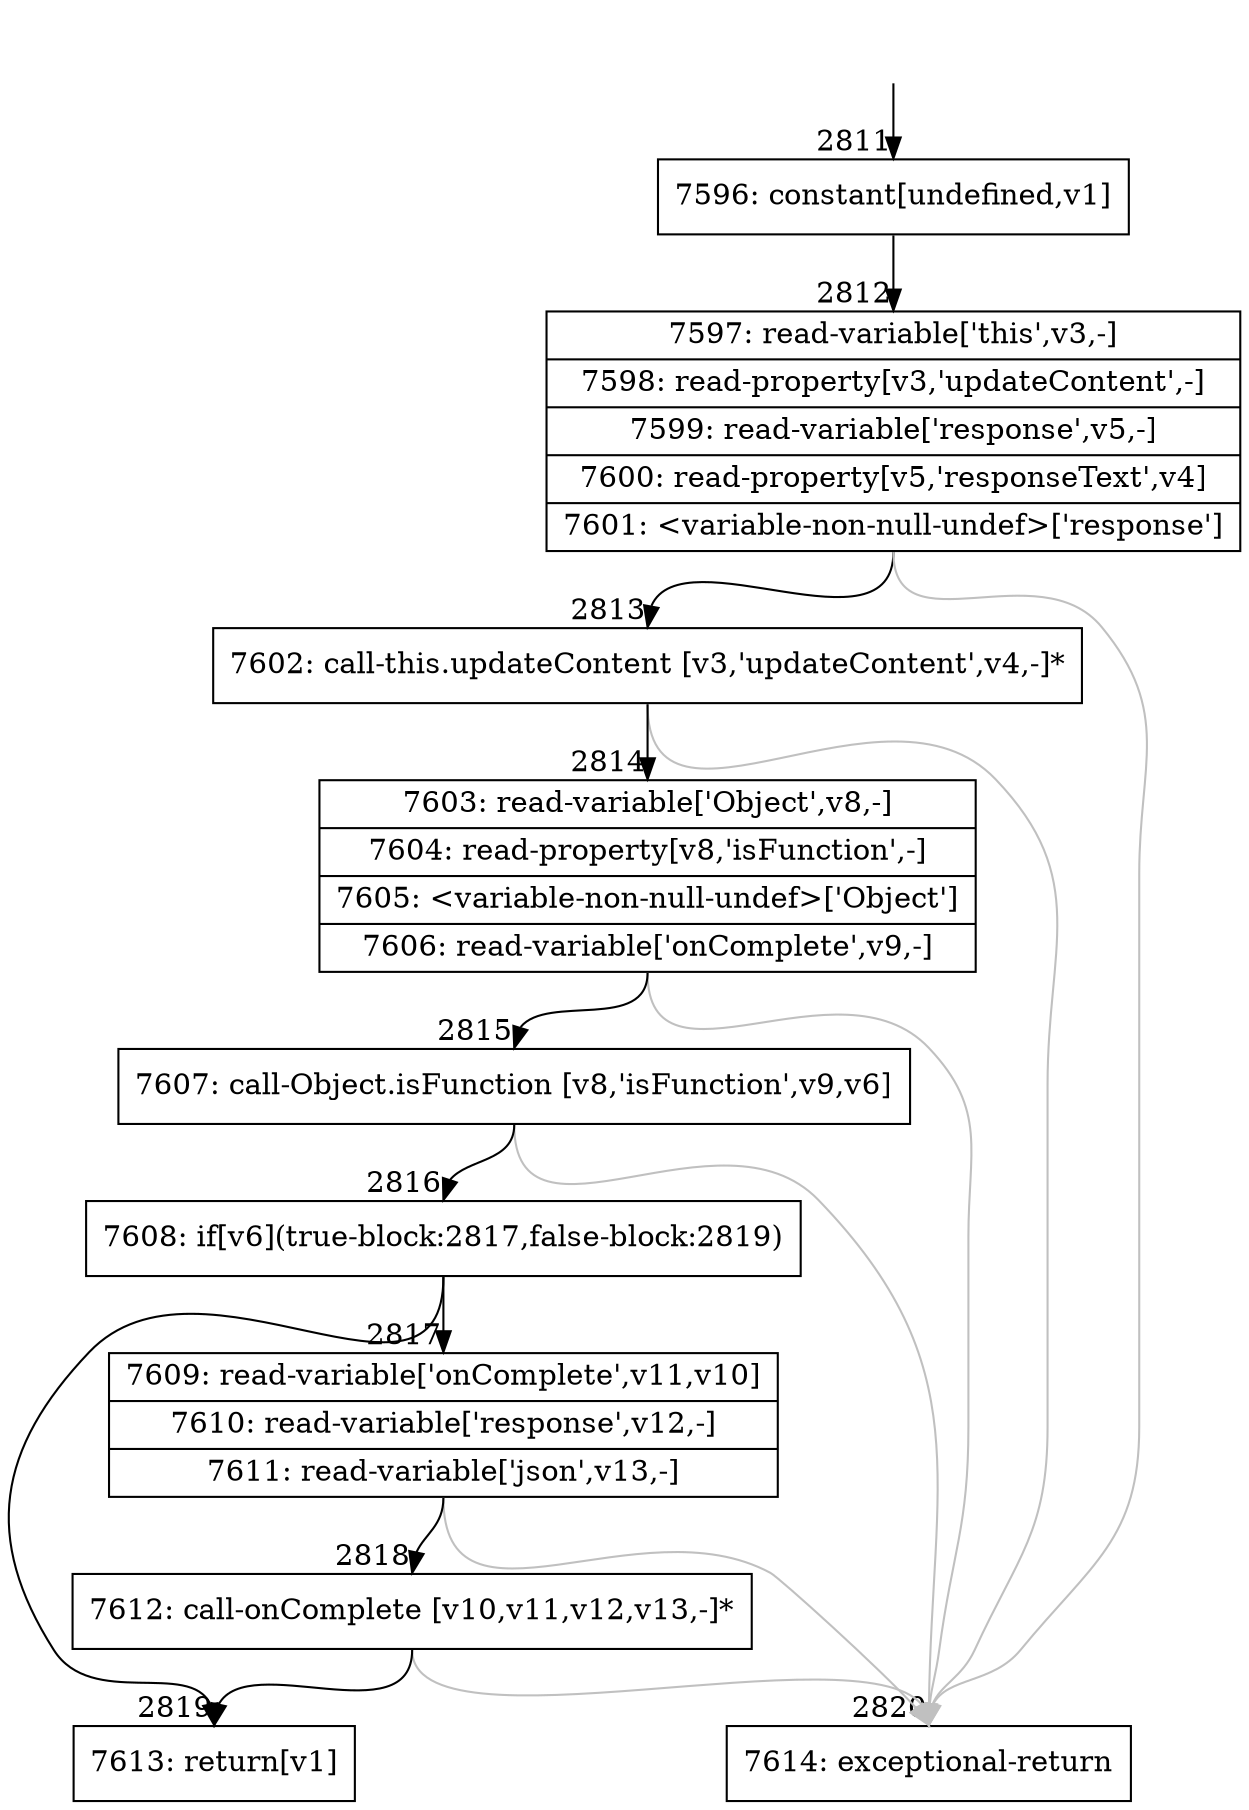 digraph {
rankdir="TD"
BB_entry252[shape=none,label=""];
BB_entry252 -> BB2811 [tailport=s, headport=n, headlabel="    2811"]
BB2811 [shape=record label="{7596: constant[undefined,v1]}" ] 
BB2811 -> BB2812 [tailport=s, headport=n, headlabel="      2812"]
BB2812 [shape=record label="{7597: read-variable['this',v3,-]|7598: read-property[v3,'updateContent',-]|7599: read-variable['response',v5,-]|7600: read-property[v5,'responseText',v4]|7601: \<variable-non-null-undef\>['response']}" ] 
BB2812 -> BB2813 [tailport=s, headport=n, headlabel="      2813"]
BB2812 -> BB2820 [tailport=s, headport=n, color=gray, headlabel="      2820"]
BB2813 [shape=record label="{7602: call-this.updateContent [v3,'updateContent',v4,-]*}" ] 
BB2813 -> BB2814 [tailport=s, headport=n, headlabel="      2814"]
BB2813 -> BB2820 [tailport=s, headport=n, color=gray]
BB2814 [shape=record label="{7603: read-variable['Object',v8,-]|7604: read-property[v8,'isFunction',-]|7605: \<variable-non-null-undef\>['Object']|7606: read-variable['onComplete',v9,-]}" ] 
BB2814 -> BB2815 [tailport=s, headport=n, headlabel="      2815"]
BB2814 -> BB2820 [tailport=s, headport=n, color=gray]
BB2815 [shape=record label="{7607: call-Object.isFunction [v8,'isFunction',v9,v6]}" ] 
BB2815 -> BB2816 [tailport=s, headport=n, headlabel="      2816"]
BB2815 -> BB2820 [tailport=s, headport=n, color=gray]
BB2816 [shape=record label="{7608: if[v6](true-block:2817,false-block:2819)}" ] 
BB2816 -> BB2817 [tailport=s, headport=n, headlabel="      2817"]
BB2816 -> BB2819 [tailport=s, headport=n, headlabel="      2819"]
BB2817 [shape=record label="{7609: read-variable['onComplete',v11,v10]|7610: read-variable['response',v12,-]|7611: read-variable['json',v13,-]}" ] 
BB2817 -> BB2818 [tailport=s, headport=n, headlabel="      2818"]
BB2817 -> BB2820 [tailport=s, headport=n, color=gray]
BB2818 [shape=record label="{7612: call-onComplete [v10,v11,v12,v13,-]*}" ] 
BB2818 -> BB2819 [tailport=s, headport=n]
BB2818 -> BB2820 [tailport=s, headport=n, color=gray]
BB2819 [shape=record label="{7613: return[v1]}" ] 
BB2820 [shape=record label="{7614: exceptional-return}" ] 
//#$~ 1974
}
